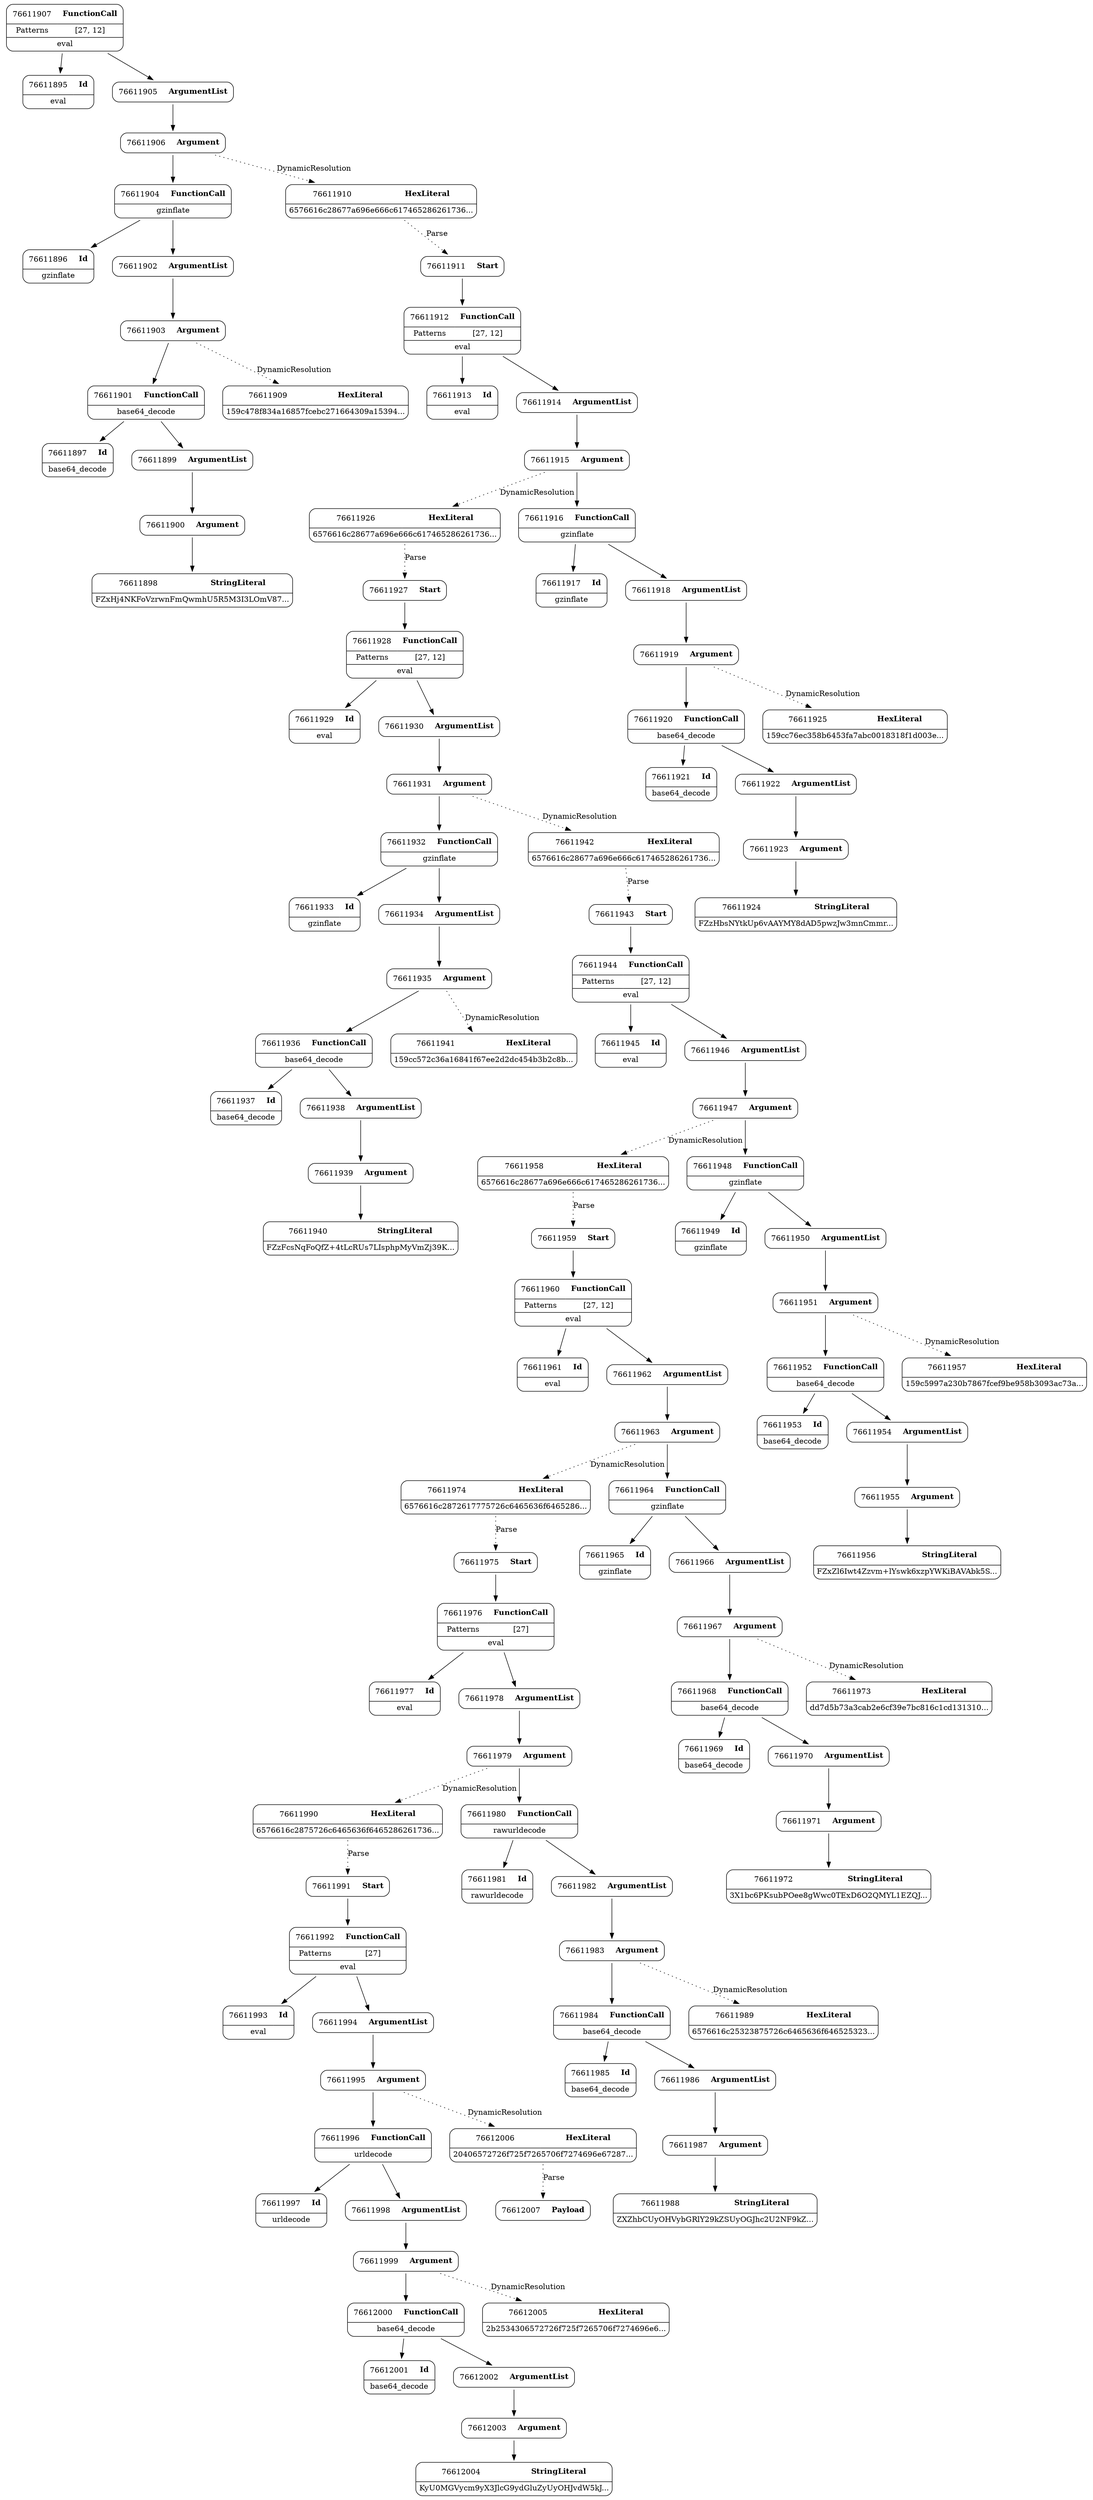 digraph ast {
node [shape=none];
76611985 [label=<<TABLE border='1' cellspacing='0' cellpadding='10' style='rounded' ><TR><TD border='0'>76611985</TD><TD border='0'><B>Id</B></TD></TR><HR/><TR><TD border='0' cellpadding='5' colspan='2'>base64_decode</TD></TR></TABLE>>];
76611984 [label=<<TABLE border='1' cellspacing='0' cellpadding='10' style='rounded' ><TR><TD border='0'>76611984</TD><TD border='0'><B>FunctionCall</B></TD></TR><HR/><TR><TD border='0' cellpadding='5' colspan='2'>base64_decode</TD></TR></TABLE>>];
76611984 -> 76611985 [weight=2];
76611984 -> 76611986 [weight=2];
76611987 [label=<<TABLE border='1' cellspacing='0' cellpadding='10' style='rounded' ><TR><TD border='0'>76611987</TD><TD border='0'><B>Argument</B></TD></TR></TABLE>>];
76611987 -> 76611988 [weight=2];
76611986 [label=<<TABLE border='1' cellspacing='0' cellpadding='10' style='rounded' ><TR><TD border='0'>76611986</TD><TD border='0'><B>ArgumentList</B></TD></TR></TABLE>>];
76611986 -> 76611987 [weight=2];
76611989 [label=<<TABLE border='1' cellspacing='0' cellpadding='10' style='rounded' ><TR><TD border='0'>76611989</TD><TD border='0'><B>HexLiteral</B></TD></TR><HR/><TR><TD border='0' cellpadding='5' colspan='2'>6576616c25323875726c6465636f646525323...</TD></TR></TABLE>>];
76611988 [label=<<TABLE border='1' cellspacing='0' cellpadding='10' style='rounded' ><TR><TD border='0'>76611988</TD><TD border='0'><B>StringLiteral</B></TD></TR><HR/><TR><TD border='0' cellpadding='5' colspan='2'>ZXZhbCUyOHVybGRlY29kZSUyOGJhc2U2NF9kZ...</TD></TR></TABLE>>];
76611991 [label=<<TABLE border='1' cellspacing='0' cellpadding='10' style='rounded' ><TR><TD border='0'>76611991</TD><TD border='0'><B>Start</B></TD></TR></TABLE>>];
76611991 -> 76611992 [weight=2];
76611990 [label=<<TABLE border='1' cellspacing='0' cellpadding='10' style='rounded' ><TR><TD border='0'>76611990</TD><TD border='0'><B>HexLiteral</B></TD></TR><HR/><TR><TD border='0' cellpadding='5' colspan='2'>6576616c2875726c6465636f6465286261736...</TD></TR></TABLE>>];
76611990 -> 76611991 [style=dotted,label=Parse];
76611993 [label=<<TABLE border='1' cellspacing='0' cellpadding='10' style='rounded' ><TR><TD border='0'>76611993</TD><TD border='0'><B>Id</B></TD></TR><HR/><TR><TD border='0' cellpadding='5' colspan='2'>eval</TD></TR></TABLE>>];
76611992 [label=<<TABLE border='1' cellspacing='0' cellpadding='10' style='rounded' ><TR><TD border='0'>76611992</TD><TD border='0'><B>FunctionCall</B></TD></TR><HR/><TR><TD border='0' cellpadding='5'>Patterns</TD><TD border='0' cellpadding='5'>[27]</TD></TR><HR/><TR><TD border='0' cellpadding='5' colspan='2'>eval</TD></TR></TABLE>>];
76611992 -> 76611993 [weight=2];
76611992 -> 76611994 [weight=2];
76611995 [label=<<TABLE border='1' cellspacing='0' cellpadding='10' style='rounded' ><TR><TD border='0'>76611995</TD><TD border='0'><B>Argument</B></TD></TR></TABLE>>];
76611995 -> 76611996 [weight=2];
76611995 -> 76612006 [style=dotted,label=DynamicResolution];
76611994 [label=<<TABLE border='1' cellspacing='0' cellpadding='10' style='rounded' ><TR><TD border='0'>76611994</TD><TD border='0'><B>ArgumentList</B></TD></TR></TABLE>>];
76611994 -> 76611995 [weight=2];
76611997 [label=<<TABLE border='1' cellspacing='0' cellpadding='10' style='rounded' ><TR><TD border='0'>76611997</TD><TD border='0'><B>Id</B></TD></TR><HR/><TR><TD border='0' cellpadding='5' colspan='2'>urldecode</TD></TR></TABLE>>];
76611996 [label=<<TABLE border='1' cellspacing='0' cellpadding='10' style='rounded' ><TR><TD border='0'>76611996</TD><TD border='0'><B>FunctionCall</B></TD></TR><HR/><TR><TD border='0' cellpadding='5' colspan='2'>urldecode</TD></TR></TABLE>>];
76611996 -> 76611997 [weight=2];
76611996 -> 76611998 [weight=2];
76611999 [label=<<TABLE border='1' cellspacing='0' cellpadding='10' style='rounded' ><TR><TD border='0'>76611999</TD><TD border='0'><B>Argument</B></TD></TR></TABLE>>];
76611999 -> 76612000 [weight=2];
76611999 -> 76612005 [style=dotted,label=DynamicResolution];
76611998 [label=<<TABLE border='1' cellspacing='0' cellpadding='10' style='rounded' ><TR><TD border='0'>76611998</TD><TD border='0'><B>ArgumentList</B></TD></TR></TABLE>>];
76611998 -> 76611999 [weight=2];
76611969 [label=<<TABLE border='1' cellspacing='0' cellpadding='10' style='rounded' ><TR><TD border='0'>76611969</TD><TD border='0'><B>Id</B></TD></TR><HR/><TR><TD border='0' cellpadding='5' colspan='2'>base64_decode</TD></TR></TABLE>>];
76611968 [label=<<TABLE border='1' cellspacing='0' cellpadding='10' style='rounded' ><TR><TD border='0'>76611968</TD><TD border='0'><B>FunctionCall</B></TD></TR><HR/><TR><TD border='0' cellpadding='5' colspan='2'>base64_decode</TD></TR></TABLE>>];
76611968 -> 76611969 [weight=2];
76611968 -> 76611970 [weight=2];
76611971 [label=<<TABLE border='1' cellspacing='0' cellpadding='10' style='rounded' ><TR><TD border='0'>76611971</TD><TD border='0'><B>Argument</B></TD></TR></TABLE>>];
76611971 -> 76611972 [weight=2];
76611970 [label=<<TABLE border='1' cellspacing='0' cellpadding='10' style='rounded' ><TR><TD border='0'>76611970</TD><TD border='0'><B>ArgumentList</B></TD></TR></TABLE>>];
76611970 -> 76611971 [weight=2];
76611973 [label=<<TABLE border='1' cellspacing='0' cellpadding='10' style='rounded' ><TR><TD border='0'>76611973</TD><TD border='0'><B>HexLiteral</B></TD></TR><HR/><TR><TD border='0' cellpadding='5' colspan='2'>dd7d5b73a3cab2e6cf39e7bc816c1cd131310...</TD></TR></TABLE>>];
76611972 [label=<<TABLE border='1' cellspacing='0' cellpadding='10' style='rounded' ><TR><TD border='0'>76611972</TD><TD border='0'><B>StringLiteral</B></TD></TR><HR/><TR><TD border='0' cellpadding='5' colspan='2'>3X1bc6PKsubPOee8gWwc0TExD6O2QMYL1EZQJ...</TD></TR></TABLE>>];
76611975 [label=<<TABLE border='1' cellspacing='0' cellpadding='10' style='rounded' ><TR><TD border='0'>76611975</TD><TD border='0'><B>Start</B></TD></TR></TABLE>>];
76611975 -> 76611976 [weight=2];
76611974 [label=<<TABLE border='1' cellspacing='0' cellpadding='10' style='rounded' ><TR><TD border='0'>76611974</TD><TD border='0'><B>HexLiteral</B></TD></TR><HR/><TR><TD border='0' cellpadding='5' colspan='2'>6576616c2872617775726c6465636f6465286...</TD></TR></TABLE>>];
76611974 -> 76611975 [style=dotted,label=Parse];
76611977 [label=<<TABLE border='1' cellspacing='0' cellpadding='10' style='rounded' ><TR><TD border='0'>76611977</TD><TD border='0'><B>Id</B></TD></TR><HR/><TR><TD border='0' cellpadding='5' colspan='2'>eval</TD></TR></TABLE>>];
76611976 [label=<<TABLE border='1' cellspacing='0' cellpadding='10' style='rounded' ><TR><TD border='0'>76611976</TD><TD border='0'><B>FunctionCall</B></TD></TR><HR/><TR><TD border='0' cellpadding='5'>Patterns</TD><TD border='0' cellpadding='5'>[27]</TD></TR><HR/><TR><TD border='0' cellpadding='5' colspan='2'>eval</TD></TR></TABLE>>];
76611976 -> 76611977 [weight=2];
76611976 -> 76611978 [weight=2];
76611979 [label=<<TABLE border='1' cellspacing='0' cellpadding='10' style='rounded' ><TR><TD border='0'>76611979</TD><TD border='0'><B>Argument</B></TD></TR></TABLE>>];
76611979 -> 76611980 [weight=2];
76611979 -> 76611990 [style=dotted,label=DynamicResolution];
76611978 [label=<<TABLE border='1' cellspacing='0' cellpadding='10' style='rounded' ><TR><TD border='0'>76611978</TD><TD border='0'><B>ArgumentList</B></TD></TR></TABLE>>];
76611978 -> 76611979 [weight=2];
76611981 [label=<<TABLE border='1' cellspacing='0' cellpadding='10' style='rounded' ><TR><TD border='0'>76611981</TD><TD border='0'><B>Id</B></TD></TR><HR/><TR><TD border='0' cellpadding='5' colspan='2'>rawurldecode</TD></TR></TABLE>>];
76611980 [label=<<TABLE border='1' cellspacing='0' cellpadding='10' style='rounded' ><TR><TD border='0'>76611980</TD><TD border='0'><B>FunctionCall</B></TD></TR><HR/><TR><TD border='0' cellpadding='5' colspan='2'>rawurldecode</TD></TR></TABLE>>];
76611980 -> 76611981 [weight=2];
76611980 -> 76611982 [weight=2];
76611983 [label=<<TABLE border='1' cellspacing='0' cellpadding='10' style='rounded' ><TR><TD border='0'>76611983</TD><TD border='0'><B>Argument</B></TD></TR></TABLE>>];
76611983 -> 76611984 [weight=2];
76611983 -> 76611989 [style=dotted,label=DynamicResolution];
76611982 [label=<<TABLE border='1' cellspacing='0' cellpadding='10' style='rounded' ><TR><TD border='0'>76611982</TD><TD border='0'><B>ArgumentList</B></TD></TR></TABLE>>];
76611982 -> 76611983 [weight=2];
76612001 [label=<<TABLE border='1' cellspacing='0' cellpadding='10' style='rounded' ><TR><TD border='0'>76612001</TD><TD border='0'><B>Id</B></TD></TR><HR/><TR><TD border='0' cellpadding='5' colspan='2'>base64_decode</TD></TR></TABLE>>];
76612000 [label=<<TABLE border='1' cellspacing='0' cellpadding='10' style='rounded' ><TR><TD border='0'>76612000</TD><TD border='0'><B>FunctionCall</B></TD></TR><HR/><TR><TD border='0' cellpadding='5' colspan='2'>base64_decode</TD></TR></TABLE>>];
76612000 -> 76612001 [weight=2];
76612000 -> 76612002 [weight=2];
76612003 [label=<<TABLE border='1' cellspacing='0' cellpadding='10' style='rounded' ><TR><TD border='0'>76612003</TD><TD border='0'><B>Argument</B></TD></TR></TABLE>>];
76612003 -> 76612004 [weight=2];
76612002 [label=<<TABLE border='1' cellspacing='0' cellpadding='10' style='rounded' ><TR><TD border='0'>76612002</TD><TD border='0'><B>ArgumentList</B></TD></TR></TABLE>>];
76612002 -> 76612003 [weight=2];
76612005 [label=<<TABLE border='1' cellspacing='0' cellpadding='10' style='rounded' ><TR><TD border='0'>76612005</TD><TD border='0'><B>HexLiteral</B></TD></TR><HR/><TR><TD border='0' cellpadding='5' colspan='2'>2b2534306572726f725f7265706f7274696e6...</TD></TR></TABLE>>];
76612004 [label=<<TABLE border='1' cellspacing='0' cellpadding='10' style='rounded' ><TR><TD border='0'>76612004</TD><TD border='0'><B>StringLiteral</B></TD></TR><HR/><TR><TD border='0' cellpadding='5' colspan='2'>KyU0MGVycm9yX3JlcG9ydGluZyUyOHJvdW5kJ...</TD></TR></TABLE>>];
76612007 [label=<<TABLE border='1' cellspacing='0' cellpadding='10' style='rounded' ><TR><TD border='0'>76612007</TD><TD border='0'><B>Payload</B></TD></TR></TABLE>>];
76612006 [label=<<TABLE border='1' cellspacing='0' cellpadding='10' style='rounded' ><TR><TD border='0'>76612006</TD><TD border='0'><B>HexLiteral</B></TD></TR><HR/><TR><TD border='0' cellpadding='5' colspan='2'>20406572726f725f7265706f7274696e67287...</TD></TR></TABLE>>];
76612006 -> 76612007 [style=dotted,label=Parse];
76611895 [label=<<TABLE border='1' cellspacing='0' cellpadding='10' style='rounded' ><TR><TD border='0'>76611895</TD><TD border='0'><B>Id</B></TD></TR><HR/><TR><TD border='0' cellpadding='5' colspan='2'>eval</TD></TR></TABLE>>];
76611897 [label=<<TABLE border='1' cellspacing='0' cellpadding='10' style='rounded' ><TR><TD border='0'>76611897</TD><TD border='0'><B>Id</B></TD></TR><HR/><TR><TD border='0' cellpadding='5' colspan='2'>base64_decode</TD></TR></TABLE>>];
76611896 [label=<<TABLE border='1' cellspacing='0' cellpadding='10' style='rounded' ><TR><TD border='0'>76611896</TD><TD border='0'><B>Id</B></TD></TR><HR/><TR><TD border='0' cellpadding='5' colspan='2'>gzinflate</TD></TR></TABLE>>];
76611899 [label=<<TABLE border='1' cellspacing='0' cellpadding='10' style='rounded' ><TR><TD border='0'>76611899</TD><TD border='0'><B>ArgumentList</B></TD></TR></TABLE>>];
76611899 -> 76611900 [weight=2];
76611898 [label=<<TABLE border='1' cellspacing='0' cellpadding='10' style='rounded' ><TR><TD border='0'>76611898</TD><TD border='0'><B>StringLiteral</B></TD></TR><HR/><TR><TD border='0' cellpadding='5' colspan='2'>FZxHj4NKFoVzrwnFmQwmhU5R5M3I3LOmV87...</TD></TR></TABLE>>];
76611901 [label=<<TABLE border='1' cellspacing='0' cellpadding='10' style='rounded' ><TR><TD border='0'>76611901</TD><TD border='0'><B>FunctionCall</B></TD></TR><HR/><TR><TD border='0' cellpadding='5' colspan='2'>base64_decode</TD></TR></TABLE>>];
76611901 -> 76611897 [weight=2];
76611901 -> 76611899 [weight=2];
76611900 [label=<<TABLE border='1' cellspacing='0' cellpadding='10' style='rounded' ><TR><TD border='0'>76611900</TD><TD border='0'><B>Argument</B></TD></TR></TABLE>>];
76611900 -> 76611898 [weight=2];
76611903 [label=<<TABLE border='1' cellspacing='0' cellpadding='10' style='rounded' ><TR><TD border='0'>76611903</TD><TD border='0'><B>Argument</B></TD></TR></TABLE>>];
76611903 -> 76611901 [weight=2];
76611903 -> 76611909 [style=dotted,label=DynamicResolution];
76611902 [label=<<TABLE border='1' cellspacing='0' cellpadding='10' style='rounded' ><TR><TD border='0'>76611902</TD><TD border='0'><B>ArgumentList</B></TD></TR></TABLE>>];
76611902 -> 76611903 [weight=2];
76611921 [label=<<TABLE border='1' cellspacing='0' cellpadding='10' style='rounded' ><TR><TD border='0'>76611921</TD><TD border='0'><B>Id</B></TD></TR><HR/><TR><TD border='0' cellpadding='5' colspan='2'>base64_decode</TD></TR></TABLE>>];
76611920 [label=<<TABLE border='1' cellspacing='0' cellpadding='10' style='rounded' ><TR><TD border='0'>76611920</TD><TD border='0'><B>FunctionCall</B></TD></TR><HR/><TR><TD border='0' cellpadding='5' colspan='2'>base64_decode</TD></TR></TABLE>>];
76611920 -> 76611921 [weight=2];
76611920 -> 76611922 [weight=2];
76611923 [label=<<TABLE border='1' cellspacing='0' cellpadding='10' style='rounded' ><TR><TD border='0'>76611923</TD><TD border='0'><B>Argument</B></TD></TR></TABLE>>];
76611923 -> 76611924 [weight=2];
76611922 [label=<<TABLE border='1' cellspacing='0' cellpadding='10' style='rounded' ><TR><TD border='0'>76611922</TD><TD border='0'><B>ArgumentList</B></TD></TR></TABLE>>];
76611922 -> 76611923 [weight=2];
76611925 [label=<<TABLE border='1' cellspacing='0' cellpadding='10' style='rounded' ><TR><TD border='0'>76611925</TD><TD border='0'><B>HexLiteral</B></TD></TR><HR/><TR><TD border='0' cellpadding='5' colspan='2'>159cc76ec358b6453fa7abc0018318f1d003e...</TD></TR></TABLE>>];
76611924 [label=<<TABLE border='1' cellspacing='0' cellpadding='10' style='rounded' ><TR><TD border='0'>76611924</TD><TD border='0'><B>StringLiteral</B></TD></TR><HR/><TR><TD border='0' cellpadding='5' colspan='2'>FZzHbsNYtkUp6vAAYMY8dAD5pwzJw3mnCmmr...</TD></TR></TABLE>>];
76611927 [label=<<TABLE border='1' cellspacing='0' cellpadding='10' style='rounded' ><TR><TD border='0'>76611927</TD><TD border='0'><B>Start</B></TD></TR></TABLE>>];
76611927 -> 76611928 [weight=2];
76611926 [label=<<TABLE border='1' cellspacing='0' cellpadding='10' style='rounded' ><TR><TD border='0'>76611926</TD><TD border='0'><B>HexLiteral</B></TD></TR><HR/><TR><TD border='0' cellpadding='5' colspan='2'>6576616c28677a696e666c617465286261736...</TD></TR></TABLE>>];
76611926 -> 76611927 [style=dotted,label=Parse];
76611929 [label=<<TABLE border='1' cellspacing='0' cellpadding='10' style='rounded' ><TR><TD border='0'>76611929</TD><TD border='0'><B>Id</B></TD></TR><HR/><TR><TD border='0' cellpadding='5' colspan='2'>eval</TD></TR></TABLE>>];
76611928 [label=<<TABLE border='1' cellspacing='0' cellpadding='10' style='rounded' ><TR><TD border='0'>76611928</TD><TD border='0'><B>FunctionCall</B></TD></TR><HR/><TR><TD border='0' cellpadding='5'>Patterns</TD><TD border='0' cellpadding='5'>[27, 12]</TD></TR><HR/><TR><TD border='0' cellpadding='5' colspan='2'>eval</TD></TR></TABLE>>];
76611928 -> 76611929 [weight=2];
76611928 -> 76611930 [weight=2];
76611931 [label=<<TABLE border='1' cellspacing='0' cellpadding='10' style='rounded' ><TR><TD border='0'>76611931</TD><TD border='0'><B>Argument</B></TD></TR></TABLE>>];
76611931 -> 76611932 [weight=2];
76611931 -> 76611942 [style=dotted,label=DynamicResolution];
76611930 [label=<<TABLE border='1' cellspacing='0' cellpadding='10' style='rounded' ><TR><TD border='0'>76611930</TD><TD border='0'><B>ArgumentList</B></TD></TR></TABLE>>];
76611930 -> 76611931 [weight=2];
76611933 [label=<<TABLE border='1' cellspacing='0' cellpadding='10' style='rounded' ><TR><TD border='0'>76611933</TD><TD border='0'><B>Id</B></TD></TR><HR/><TR><TD border='0' cellpadding='5' colspan='2'>gzinflate</TD></TR></TABLE>>];
76611932 [label=<<TABLE border='1' cellspacing='0' cellpadding='10' style='rounded' ><TR><TD border='0'>76611932</TD><TD border='0'><B>FunctionCall</B></TD></TR><HR/><TR><TD border='0' cellpadding='5' colspan='2'>gzinflate</TD></TR></TABLE>>];
76611932 -> 76611933 [weight=2];
76611932 -> 76611934 [weight=2];
76611935 [label=<<TABLE border='1' cellspacing='0' cellpadding='10' style='rounded' ><TR><TD border='0'>76611935</TD><TD border='0'><B>Argument</B></TD></TR></TABLE>>];
76611935 -> 76611936 [weight=2];
76611935 -> 76611941 [style=dotted,label=DynamicResolution];
76611934 [label=<<TABLE border='1' cellspacing='0' cellpadding='10' style='rounded' ><TR><TD border='0'>76611934</TD><TD border='0'><B>ArgumentList</B></TD></TR></TABLE>>];
76611934 -> 76611935 [weight=2];
76611905 [label=<<TABLE border='1' cellspacing='0' cellpadding='10' style='rounded' ><TR><TD border='0'>76611905</TD><TD border='0'><B>ArgumentList</B></TD></TR></TABLE>>];
76611905 -> 76611906 [weight=2];
76611904 [label=<<TABLE border='1' cellspacing='0' cellpadding='10' style='rounded' ><TR><TD border='0'>76611904</TD><TD border='0'><B>FunctionCall</B></TD></TR><HR/><TR><TD border='0' cellpadding='5' colspan='2'>gzinflate</TD></TR></TABLE>>];
76611904 -> 76611896 [weight=2];
76611904 -> 76611902 [weight=2];
76611907 [label=<<TABLE border='1' cellspacing='0' cellpadding='10' style='rounded' ><TR><TD border='0'>76611907</TD><TD border='0'><B>FunctionCall</B></TD></TR><HR/><TR><TD border='0' cellpadding='5'>Patterns</TD><TD border='0' cellpadding='5'>[27, 12]</TD></TR><HR/><TR><TD border='0' cellpadding='5' colspan='2'>eval</TD></TR></TABLE>>];
76611907 -> 76611895 [weight=2];
76611907 -> 76611905 [weight=2];
76611906 [label=<<TABLE border='1' cellspacing='0' cellpadding='10' style='rounded' ><TR><TD border='0'>76611906</TD><TD border='0'><B>Argument</B></TD></TR></TABLE>>];
76611906 -> 76611904 [weight=2];
76611906 -> 76611910 [style=dotted,label=DynamicResolution];
76611909 [label=<<TABLE border='1' cellspacing='0' cellpadding='10' style='rounded' ><TR><TD border='0'>76611909</TD><TD border='0'><B>HexLiteral</B></TD></TR><HR/><TR><TD border='0' cellpadding='5' colspan='2'>159c478f834a16857fcebc271664309a15394...</TD></TR></TABLE>>];
76611911 [label=<<TABLE border='1' cellspacing='0' cellpadding='10' style='rounded' ><TR><TD border='0'>76611911</TD><TD border='0'><B>Start</B></TD></TR></TABLE>>];
76611911 -> 76611912 [weight=2];
76611910 [label=<<TABLE border='1' cellspacing='0' cellpadding='10' style='rounded' ><TR><TD border='0'>76611910</TD><TD border='0'><B>HexLiteral</B></TD></TR><HR/><TR><TD border='0' cellpadding='5' colspan='2'>6576616c28677a696e666c617465286261736...</TD></TR></TABLE>>];
76611910 -> 76611911 [style=dotted,label=Parse];
76611913 [label=<<TABLE border='1' cellspacing='0' cellpadding='10' style='rounded' ><TR><TD border='0'>76611913</TD><TD border='0'><B>Id</B></TD></TR><HR/><TR><TD border='0' cellpadding='5' colspan='2'>eval</TD></TR></TABLE>>];
76611912 [label=<<TABLE border='1' cellspacing='0' cellpadding='10' style='rounded' ><TR><TD border='0'>76611912</TD><TD border='0'><B>FunctionCall</B></TD></TR><HR/><TR><TD border='0' cellpadding='5'>Patterns</TD><TD border='0' cellpadding='5'>[27, 12]</TD></TR><HR/><TR><TD border='0' cellpadding='5' colspan='2'>eval</TD></TR></TABLE>>];
76611912 -> 76611913 [weight=2];
76611912 -> 76611914 [weight=2];
76611915 [label=<<TABLE border='1' cellspacing='0' cellpadding='10' style='rounded' ><TR><TD border='0'>76611915</TD><TD border='0'><B>Argument</B></TD></TR></TABLE>>];
76611915 -> 76611916 [weight=2];
76611915 -> 76611926 [style=dotted,label=DynamicResolution];
76611914 [label=<<TABLE border='1' cellspacing='0' cellpadding='10' style='rounded' ><TR><TD border='0'>76611914</TD><TD border='0'><B>ArgumentList</B></TD></TR></TABLE>>];
76611914 -> 76611915 [weight=2];
76611917 [label=<<TABLE border='1' cellspacing='0' cellpadding='10' style='rounded' ><TR><TD border='0'>76611917</TD><TD border='0'><B>Id</B></TD></TR><HR/><TR><TD border='0' cellpadding='5' colspan='2'>gzinflate</TD></TR></TABLE>>];
76611916 [label=<<TABLE border='1' cellspacing='0' cellpadding='10' style='rounded' ><TR><TD border='0'>76611916</TD><TD border='0'><B>FunctionCall</B></TD></TR><HR/><TR><TD border='0' cellpadding='5' colspan='2'>gzinflate</TD></TR></TABLE>>];
76611916 -> 76611917 [weight=2];
76611916 -> 76611918 [weight=2];
76611919 [label=<<TABLE border='1' cellspacing='0' cellpadding='10' style='rounded' ><TR><TD border='0'>76611919</TD><TD border='0'><B>Argument</B></TD></TR></TABLE>>];
76611919 -> 76611920 [weight=2];
76611919 -> 76611925 [style=dotted,label=DynamicResolution];
76611918 [label=<<TABLE border='1' cellspacing='0' cellpadding='10' style='rounded' ><TR><TD border='0'>76611918</TD><TD border='0'><B>ArgumentList</B></TD></TR></TABLE>>];
76611918 -> 76611919 [weight=2];
76611953 [label=<<TABLE border='1' cellspacing='0' cellpadding='10' style='rounded' ><TR><TD border='0'>76611953</TD><TD border='0'><B>Id</B></TD></TR><HR/><TR><TD border='0' cellpadding='5' colspan='2'>base64_decode</TD></TR></TABLE>>];
76611952 [label=<<TABLE border='1' cellspacing='0' cellpadding='10' style='rounded' ><TR><TD border='0'>76611952</TD><TD border='0'><B>FunctionCall</B></TD></TR><HR/><TR><TD border='0' cellpadding='5' colspan='2'>base64_decode</TD></TR></TABLE>>];
76611952 -> 76611953 [weight=2];
76611952 -> 76611954 [weight=2];
76611955 [label=<<TABLE border='1' cellspacing='0' cellpadding='10' style='rounded' ><TR><TD border='0'>76611955</TD><TD border='0'><B>Argument</B></TD></TR></TABLE>>];
76611955 -> 76611956 [weight=2];
76611954 [label=<<TABLE border='1' cellspacing='0' cellpadding='10' style='rounded' ><TR><TD border='0'>76611954</TD><TD border='0'><B>ArgumentList</B></TD></TR></TABLE>>];
76611954 -> 76611955 [weight=2];
76611957 [label=<<TABLE border='1' cellspacing='0' cellpadding='10' style='rounded' ><TR><TD border='0'>76611957</TD><TD border='0'><B>HexLiteral</B></TD></TR><HR/><TR><TD border='0' cellpadding='5' colspan='2'>159c5997a230b7867fcef9be958b3093ac73a...</TD></TR></TABLE>>];
76611956 [label=<<TABLE border='1' cellspacing='0' cellpadding='10' style='rounded' ><TR><TD border='0'>76611956</TD><TD border='0'><B>StringLiteral</B></TD></TR><HR/><TR><TD border='0' cellpadding='5' colspan='2'>FZxZl6Iwt4Zzvm+lYswk6xzpYWKiBAVAbk5S...</TD></TR></TABLE>>];
76611959 [label=<<TABLE border='1' cellspacing='0' cellpadding='10' style='rounded' ><TR><TD border='0'>76611959</TD><TD border='0'><B>Start</B></TD></TR></TABLE>>];
76611959 -> 76611960 [weight=2];
76611958 [label=<<TABLE border='1' cellspacing='0' cellpadding='10' style='rounded' ><TR><TD border='0'>76611958</TD><TD border='0'><B>HexLiteral</B></TD></TR><HR/><TR><TD border='0' cellpadding='5' colspan='2'>6576616c28677a696e666c617465286261736...</TD></TR></TABLE>>];
76611958 -> 76611959 [style=dotted,label=Parse];
76611961 [label=<<TABLE border='1' cellspacing='0' cellpadding='10' style='rounded' ><TR><TD border='0'>76611961</TD><TD border='0'><B>Id</B></TD></TR><HR/><TR><TD border='0' cellpadding='5' colspan='2'>eval</TD></TR></TABLE>>];
76611960 [label=<<TABLE border='1' cellspacing='0' cellpadding='10' style='rounded' ><TR><TD border='0'>76611960</TD><TD border='0'><B>FunctionCall</B></TD></TR><HR/><TR><TD border='0' cellpadding='5'>Patterns</TD><TD border='0' cellpadding='5'>[27, 12]</TD></TR><HR/><TR><TD border='0' cellpadding='5' colspan='2'>eval</TD></TR></TABLE>>];
76611960 -> 76611961 [weight=2];
76611960 -> 76611962 [weight=2];
76611963 [label=<<TABLE border='1' cellspacing='0' cellpadding='10' style='rounded' ><TR><TD border='0'>76611963</TD><TD border='0'><B>Argument</B></TD></TR></TABLE>>];
76611963 -> 76611964 [weight=2];
76611963 -> 76611974 [style=dotted,label=DynamicResolution];
76611962 [label=<<TABLE border='1' cellspacing='0' cellpadding='10' style='rounded' ><TR><TD border='0'>76611962</TD><TD border='0'><B>ArgumentList</B></TD></TR></TABLE>>];
76611962 -> 76611963 [weight=2];
76611965 [label=<<TABLE border='1' cellspacing='0' cellpadding='10' style='rounded' ><TR><TD border='0'>76611965</TD><TD border='0'><B>Id</B></TD></TR><HR/><TR><TD border='0' cellpadding='5' colspan='2'>gzinflate</TD></TR></TABLE>>];
76611964 [label=<<TABLE border='1' cellspacing='0' cellpadding='10' style='rounded' ><TR><TD border='0'>76611964</TD><TD border='0'><B>FunctionCall</B></TD></TR><HR/><TR><TD border='0' cellpadding='5' colspan='2'>gzinflate</TD></TR></TABLE>>];
76611964 -> 76611965 [weight=2];
76611964 -> 76611966 [weight=2];
76611967 [label=<<TABLE border='1' cellspacing='0' cellpadding='10' style='rounded' ><TR><TD border='0'>76611967</TD><TD border='0'><B>Argument</B></TD></TR></TABLE>>];
76611967 -> 76611968 [weight=2];
76611967 -> 76611973 [style=dotted,label=DynamicResolution];
76611966 [label=<<TABLE border='1' cellspacing='0' cellpadding='10' style='rounded' ><TR><TD border='0'>76611966</TD><TD border='0'><B>ArgumentList</B></TD></TR></TABLE>>];
76611966 -> 76611967 [weight=2];
76611937 [label=<<TABLE border='1' cellspacing='0' cellpadding='10' style='rounded' ><TR><TD border='0'>76611937</TD><TD border='0'><B>Id</B></TD></TR><HR/><TR><TD border='0' cellpadding='5' colspan='2'>base64_decode</TD></TR></TABLE>>];
76611936 [label=<<TABLE border='1' cellspacing='0' cellpadding='10' style='rounded' ><TR><TD border='0'>76611936</TD><TD border='0'><B>FunctionCall</B></TD></TR><HR/><TR><TD border='0' cellpadding='5' colspan='2'>base64_decode</TD></TR></TABLE>>];
76611936 -> 76611937 [weight=2];
76611936 -> 76611938 [weight=2];
76611939 [label=<<TABLE border='1' cellspacing='0' cellpadding='10' style='rounded' ><TR><TD border='0'>76611939</TD><TD border='0'><B>Argument</B></TD></TR></TABLE>>];
76611939 -> 76611940 [weight=2];
76611938 [label=<<TABLE border='1' cellspacing='0' cellpadding='10' style='rounded' ><TR><TD border='0'>76611938</TD><TD border='0'><B>ArgumentList</B></TD></TR></TABLE>>];
76611938 -> 76611939 [weight=2];
76611941 [label=<<TABLE border='1' cellspacing='0' cellpadding='10' style='rounded' ><TR><TD border='0'>76611941</TD><TD border='0'><B>HexLiteral</B></TD></TR><HR/><TR><TD border='0' cellpadding='5' colspan='2'>159cc572c36a16841f67ee2d2dc454b3b2c8b...</TD></TR></TABLE>>];
76611940 [label=<<TABLE border='1' cellspacing='0' cellpadding='10' style='rounded' ><TR><TD border='0'>76611940</TD><TD border='0'><B>StringLiteral</B></TD></TR><HR/><TR><TD border='0' cellpadding='5' colspan='2'>FZzFcsNqFoQfZ+4tLcRUs7LIsphpMyVmZj39K...</TD></TR></TABLE>>];
76611943 [label=<<TABLE border='1' cellspacing='0' cellpadding='10' style='rounded' ><TR><TD border='0'>76611943</TD><TD border='0'><B>Start</B></TD></TR></TABLE>>];
76611943 -> 76611944 [weight=2];
76611942 [label=<<TABLE border='1' cellspacing='0' cellpadding='10' style='rounded' ><TR><TD border='0'>76611942</TD><TD border='0'><B>HexLiteral</B></TD></TR><HR/><TR><TD border='0' cellpadding='5' colspan='2'>6576616c28677a696e666c617465286261736...</TD></TR></TABLE>>];
76611942 -> 76611943 [style=dotted,label=Parse];
76611945 [label=<<TABLE border='1' cellspacing='0' cellpadding='10' style='rounded' ><TR><TD border='0'>76611945</TD><TD border='0'><B>Id</B></TD></TR><HR/><TR><TD border='0' cellpadding='5' colspan='2'>eval</TD></TR></TABLE>>];
76611944 [label=<<TABLE border='1' cellspacing='0' cellpadding='10' style='rounded' ><TR><TD border='0'>76611944</TD><TD border='0'><B>FunctionCall</B></TD></TR><HR/><TR><TD border='0' cellpadding='5'>Patterns</TD><TD border='0' cellpadding='5'>[27, 12]</TD></TR><HR/><TR><TD border='0' cellpadding='5' colspan='2'>eval</TD></TR></TABLE>>];
76611944 -> 76611945 [weight=2];
76611944 -> 76611946 [weight=2];
76611947 [label=<<TABLE border='1' cellspacing='0' cellpadding='10' style='rounded' ><TR><TD border='0'>76611947</TD><TD border='0'><B>Argument</B></TD></TR></TABLE>>];
76611947 -> 76611948 [weight=2];
76611947 -> 76611958 [style=dotted,label=DynamicResolution];
76611946 [label=<<TABLE border='1' cellspacing='0' cellpadding='10' style='rounded' ><TR><TD border='0'>76611946</TD><TD border='0'><B>ArgumentList</B></TD></TR></TABLE>>];
76611946 -> 76611947 [weight=2];
76611949 [label=<<TABLE border='1' cellspacing='0' cellpadding='10' style='rounded' ><TR><TD border='0'>76611949</TD><TD border='0'><B>Id</B></TD></TR><HR/><TR><TD border='0' cellpadding='5' colspan='2'>gzinflate</TD></TR></TABLE>>];
76611948 [label=<<TABLE border='1' cellspacing='0' cellpadding='10' style='rounded' ><TR><TD border='0'>76611948</TD><TD border='0'><B>FunctionCall</B></TD></TR><HR/><TR><TD border='0' cellpadding='5' colspan='2'>gzinflate</TD></TR></TABLE>>];
76611948 -> 76611949 [weight=2];
76611948 -> 76611950 [weight=2];
76611951 [label=<<TABLE border='1' cellspacing='0' cellpadding='10' style='rounded' ><TR><TD border='0'>76611951</TD><TD border='0'><B>Argument</B></TD></TR></TABLE>>];
76611951 -> 76611952 [weight=2];
76611951 -> 76611957 [style=dotted,label=DynamicResolution];
76611950 [label=<<TABLE border='1' cellspacing='0' cellpadding='10' style='rounded' ><TR><TD border='0'>76611950</TD><TD border='0'><B>ArgumentList</B></TD></TR></TABLE>>];
76611950 -> 76611951 [weight=2];
}
